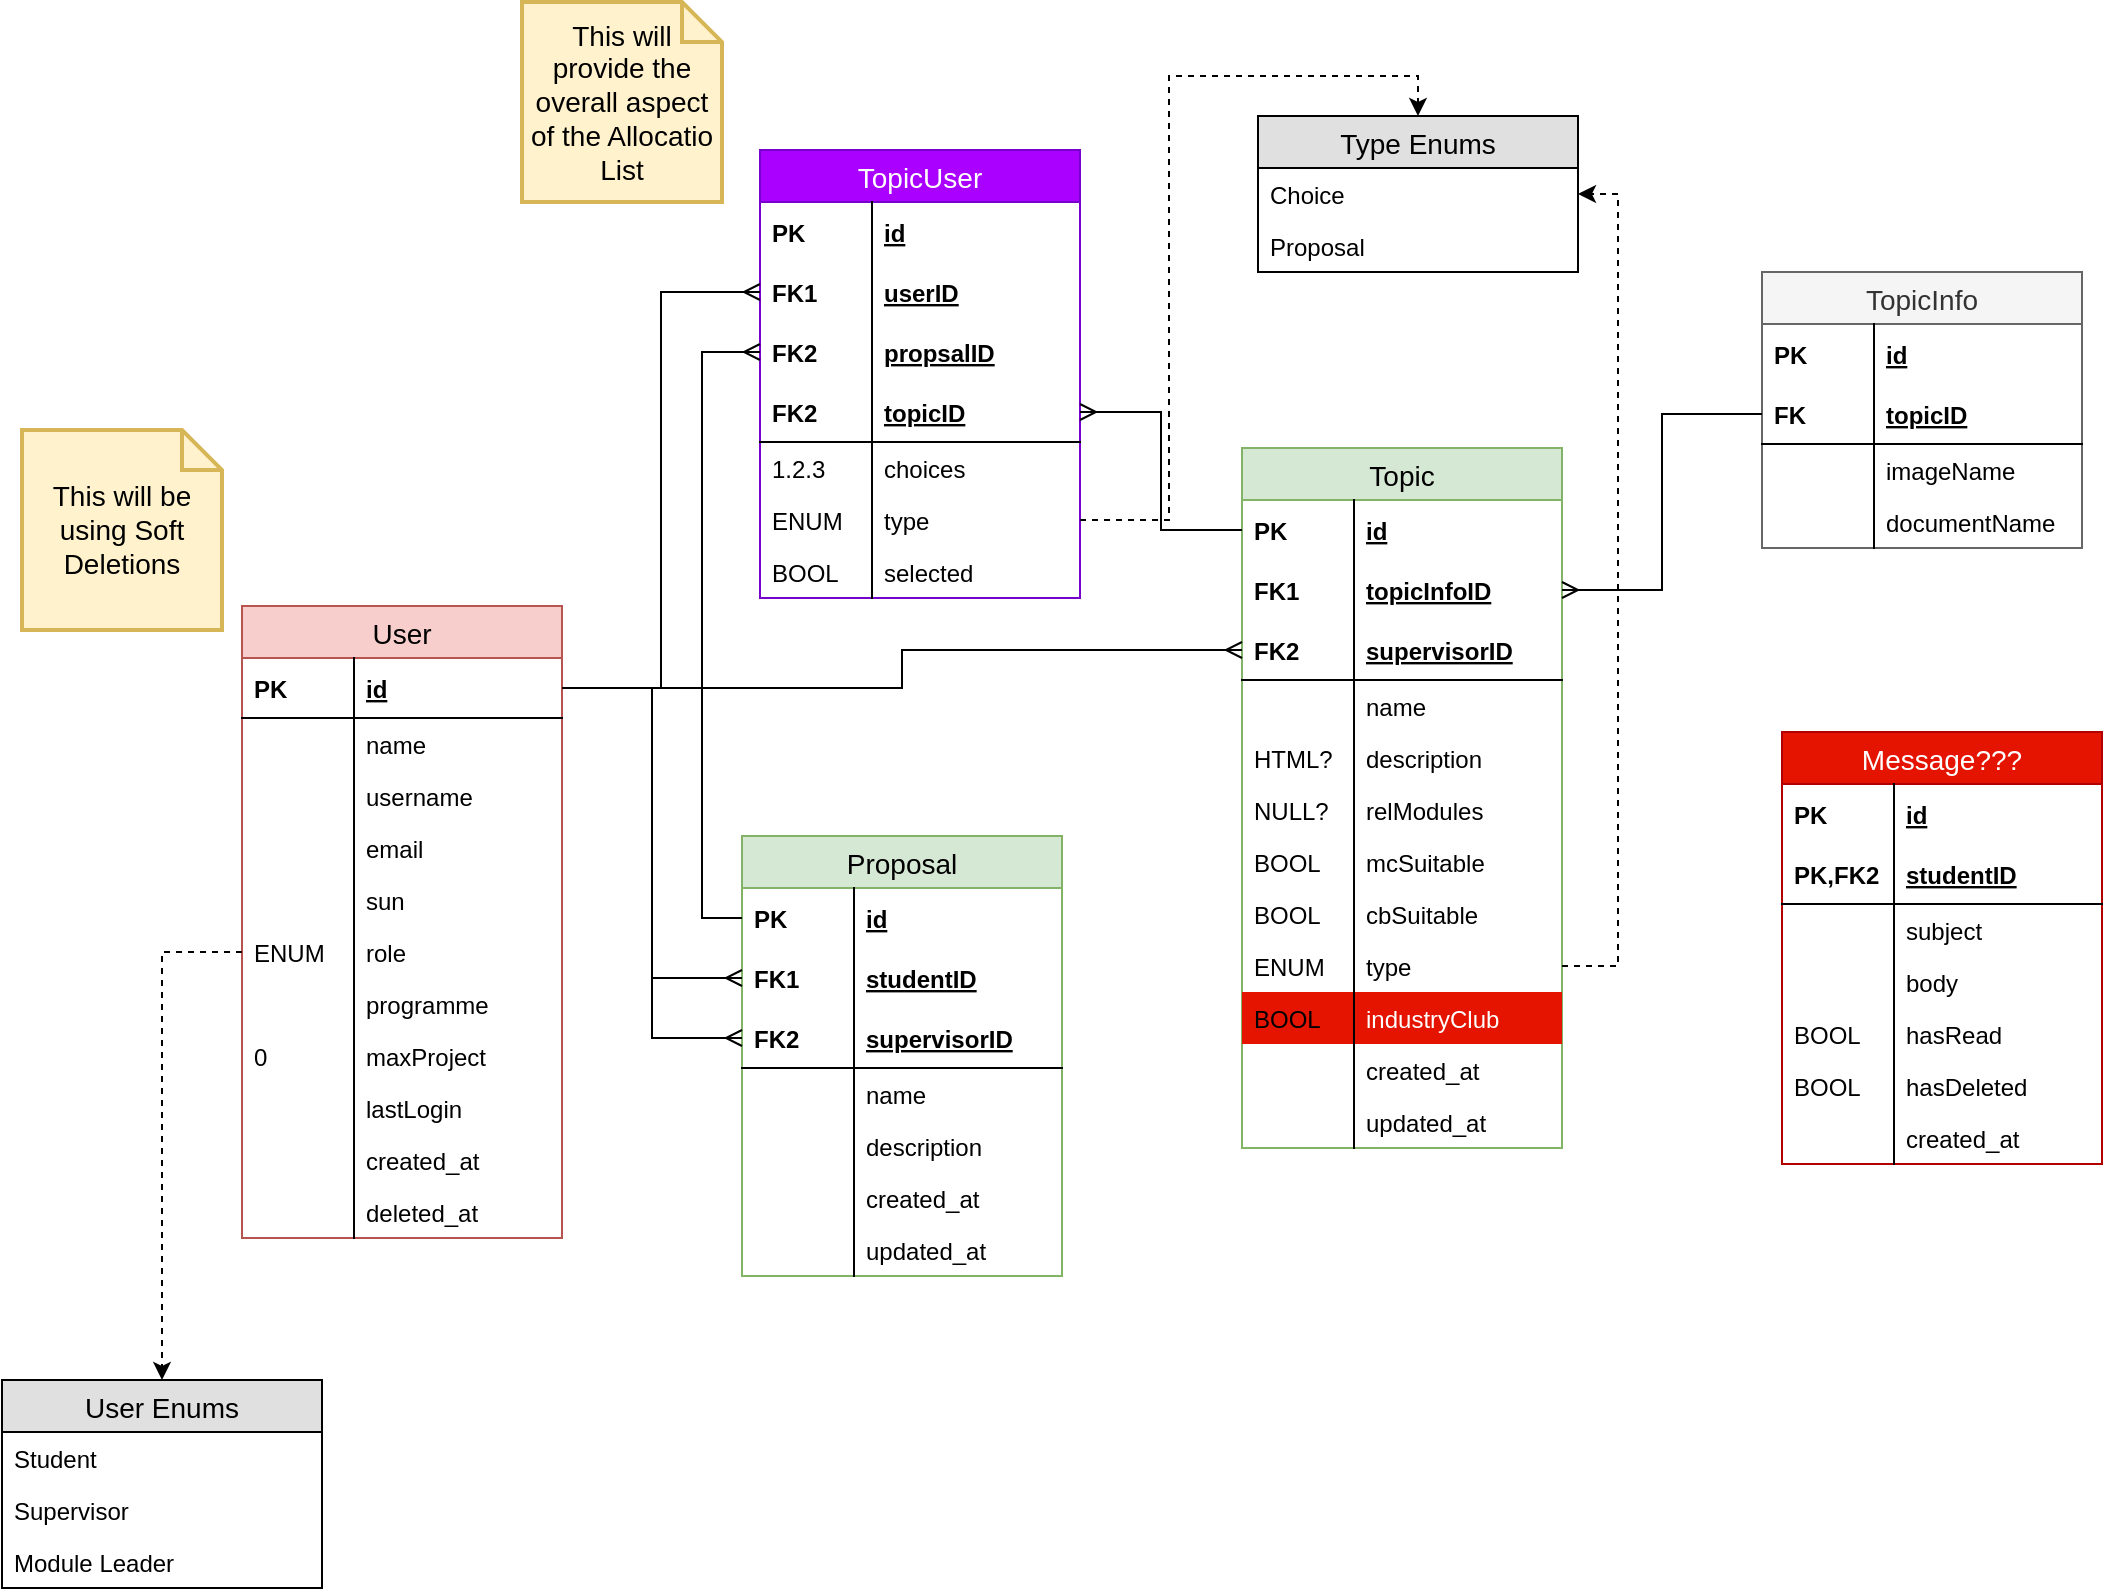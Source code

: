 <mxfile version="12.1.0" type="device" pages="1"><diagram id="pIJB-IJqML7CF4rNglM8" name="Page-1"><mxGraphModel dx="1172" dy="861" grid="1" gridSize="10" guides="1" tooltips="1" connect="1" arrows="1" fold="1" page="1" pageScale="1" pageWidth="1169" pageHeight="827" math="0" shadow="0"><root><mxCell id="0"/><mxCell id="1" parent="0"/><mxCell id="Wt9ArLa1HnGOjjx6jEQi-1" value="User" style="swimlane;fontStyle=0;childLayout=stackLayout;horizontal=1;startSize=26;fillColor=#f8cecc;horizontalStack=0;resizeParent=1;resizeParentMax=0;resizeLast=0;collapsible=1;marginBottom=0;swimlaneFillColor=#ffffff;align=center;fontSize=14;strokeColor=#b85450;" parent="1" vertex="1"><mxGeometry x="140" y="318" width="160" height="316" as="geometry"/></mxCell><mxCell id="Wt9ArLa1HnGOjjx6jEQi-4" value="id" style="shape=partialRectangle;top=0;left=0;right=0;bottom=1;align=left;verticalAlign=middle;fillColor=none;spacingLeft=60;spacingRight=4;overflow=hidden;rotatable=0;points=[[0,0.5],[1,0.5]];portConstraint=eastwest;dropTarget=0;fontStyle=5;fontSize=12;" parent="Wt9ArLa1HnGOjjx6jEQi-1" vertex="1"><mxGeometry y="26" width="160" height="30" as="geometry"/></mxCell><mxCell id="Wt9ArLa1HnGOjjx6jEQi-5" value="PK" style="shape=partialRectangle;fontStyle=1;top=0;left=0;bottom=0;fillColor=none;align=left;verticalAlign=middle;spacingLeft=4;spacingRight=4;overflow=hidden;rotatable=0;points=[];portConstraint=eastwest;part=1;fontSize=12;" parent="Wt9ArLa1HnGOjjx6jEQi-4" vertex="1" connectable="0"><mxGeometry width="56" height="30" as="geometry"/></mxCell><mxCell id="Wt9ArLa1HnGOjjx6jEQi-6" value="name" style="shape=partialRectangle;top=0;left=0;right=0;bottom=0;align=left;verticalAlign=top;fillColor=none;spacingLeft=60;spacingRight=4;overflow=hidden;rotatable=0;points=[[0,0.5],[1,0.5]];portConstraint=eastwest;dropTarget=0;fontSize=12;" parent="Wt9ArLa1HnGOjjx6jEQi-1" vertex="1"><mxGeometry y="56" width="160" height="26" as="geometry"/></mxCell><mxCell id="Wt9ArLa1HnGOjjx6jEQi-7" value="" style="shape=partialRectangle;top=0;left=0;bottom=0;fillColor=none;align=left;verticalAlign=top;spacingLeft=4;spacingRight=4;overflow=hidden;rotatable=0;points=[];portConstraint=eastwest;part=1;fontSize=12;" parent="Wt9ArLa1HnGOjjx6jEQi-6" vertex="1" connectable="0"><mxGeometry width="56" height="26" as="geometry"/></mxCell><mxCell id="Wt9ArLa1HnGOjjx6jEQi-8" value="username" style="shape=partialRectangle;top=0;left=0;right=0;bottom=0;align=left;verticalAlign=top;fillColor=none;spacingLeft=60;spacingRight=4;overflow=hidden;rotatable=0;points=[[0,0.5],[1,0.5]];portConstraint=eastwest;dropTarget=0;fontSize=12;" parent="Wt9ArLa1HnGOjjx6jEQi-1" vertex="1"><mxGeometry y="82" width="160" height="26" as="geometry"/></mxCell><mxCell id="Wt9ArLa1HnGOjjx6jEQi-9" value="" style="shape=partialRectangle;top=0;left=0;bottom=0;fillColor=none;align=left;verticalAlign=top;spacingLeft=4;spacingRight=4;overflow=hidden;rotatable=0;points=[];portConstraint=eastwest;part=1;fontSize=12;" parent="Wt9ArLa1HnGOjjx6jEQi-8" vertex="1" connectable="0"><mxGeometry width="56" height="26" as="geometry"/></mxCell><mxCell id="Wt9ArLa1HnGOjjx6jEQi-10" value="email" style="shape=partialRectangle;top=0;left=0;right=0;bottom=0;align=left;verticalAlign=top;fillColor=none;spacingLeft=60;spacingRight=4;overflow=hidden;rotatable=0;points=[[0,0.5],[1,0.5]];portConstraint=eastwest;dropTarget=0;fontSize=12;" parent="Wt9ArLa1HnGOjjx6jEQi-1" vertex="1"><mxGeometry y="108" width="160" height="26" as="geometry"/></mxCell><mxCell id="Wt9ArLa1HnGOjjx6jEQi-11" value="" style="shape=partialRectangle;top=0;left=0;bottom=0;fillColor=none;align=left;verticalAlign=top;spacingLeft=4;spacingRight=4;overflow=hidden;rotatable=0;points=[];portConstraint=eastwest;part=1;fontSize=12;" parent="Wt9ArLa1HnGOjjx6jEQi-10" vertex="1" connectable="0"><mxGeometry width="56" height="26" as="geometry"/></mxCell><mxCell id="Wt9ArLa1HnGOjjx6jEQi-12" value="sun" style="shape=partialRectangle;top=0;left=0;right=0;bottom=0;align=left;verticalAlign=top;fillColor=none;spacingLeft=60;spacingRight=4;overflow=hidden;rotatable=0;points=[[0,0.5],[1,0.5]];portConstraint=eastwest;dropTarget=0;fontSize=12;" parent="Wt9ArLa1HnGOjjx6jEQi-1" vertex="1"><mxGeometry y="134" width="160" height="26" as="geometry"/></mxCell><mxCell id="Wt9ArLa1HnGOjjx6jEQi-13" value="" style="shape=partialRectangle;top=0;left=0;bottom=0;fillColor=none;align=left;verticalAlign=top;spacingLeft=4;spacingRight=4;overflow=hidden;rotatable=0;points=[];portConstraint=eastwest;part=1;fontSize=12;" parent="Wt9ArLa1HnGOjjx6jEQi-12" vertex="1" connectable="0"><mxGeometry width="56" height="26" as="geometry"/></mxCell><mxCell id="Wt9ArLa1HnGOjjx6jEQi-14" value="role" style="shape=partialRectangle;top=0;left=0;right=0;bottom=0;align=left;verticalAlign=top;fillColor=none;spacingLeft=60;spacingRight=4;overflow=hidden;rotatable=0;points=[[0,0.5],[1,0.5]];portConstraint=eastwest;dropTarget=0;fontSize=12;" parent="Wt9ArLa1HnGOjjx6jEQi-1" vertex="1"><mxGeometry y="160" width="160" height="26" as="geometry"/></mxCell><mxCell id="Wt9ArLa1HnGOjjx6jEQi-15" value="ENUM" style="shape=partialRectangle;top=0;left=0;bottom=0;fillColor=none;align=left;verticalAlign=top;spacingLeft=4;spacingRight=4;overflow=hidden;rotatable=0;points=[];portConstraint=eastwest;part=1;fontSize=12;" parent="Wt9ArLa1HnGOjjx6jEQi-14" vertex="1" connectable="0"><mxGeometry width="56" height="26" as="geometry"/></mxCell><mxCell id="Wt9ArLa1HnGOjjx6jEQi-18" value="programme" style="shape=partialRectangle;top=0;left=0;right=0;bottom=0;align=left;verticalAlign=top;fillColor=none;spacingLeft=60;spacingRight=4;overflow=hidden;rotatable=0;points=[[0,0.5],[1,0.5]];portConstraint=eastwest;dropTarget=0;fontSize=12;" parent="Wt9ArLa1HnGOjjx6jEQi-1" vertex="1"><mxGeometry y="186" width="160" height="26" as="geometry"/></mxCell><mxCell id="Wt9ArLa1HnGOjjx6jEQi-19" value="" style="shape=partialRectangle;top=0;left=0;bottom=0;fillColor=none;align=left;verticalAlign=top;spacingLeft=4;spacingRight=4;overflow=hidden;rotatable=0;points=[];portConstraint=eastwest;part=1;fontSize=12;" parent="Wt9ArLa1HnGOjjx6jEQi-18" vertex="1" connectable="0"><mxGeometry width="56" height="26" as="geometry"/></mxCell><mxCell id="Wt9ArLa1HnGOjjx6jEQi-20" value="maxProject" style="shape=partialRectangle;top=0;left=0;right=0;bottom=0;align=left;verticalAlign=top;fillColor=none;spacingLeft=60;spacingRight=4;overflow=hidden;rotatable=0;points=[[0,0.5],[1,0.5]];portConstraint=eastwest;dropTarget=0;fontSize=12;" parent="Wt9ArLa1HnGOjjx6jEQi-1" vertex="1"><mxGeometry y="212" width="160" height="26" as="geometry"/></mxCell><mxCell id="Wt9ArLa1HnGOjjx6jEQi-21" value="0" style="shape=partialRectangle;top=0;left=0;bottom=0;fillColor=none;align=left;verticalAlign=top;spacingLeft=4;spacingRight=4;overflow=hidden;rotatable=0;points=[];portConstraint=eastwest;part=1;fontSize=12;" parent="Wt9ArLa1HnGOjjx6jEQi-20" vertex="1" connectable="0"><mxGeometry width="56" height="26" as="geometry"/></mxCell><mxCell id="hF4UYWs_kjQlju7EHwO2-54" value="lastLogin" style="shape=partialRectangle;top=0;left=0;right=0;bottom=0;align=left;verticalAlign=top;fillColor=none;spacingLeft=60;spacingRight=4;overflow=hidden;rotatable=0;points=[[0,0.5],[1,0.5]];portConstraint=eastwest;dropTarget=0;fontSize=12;" parent="Wt9ArLa1HnGOjjx6jEQi-1" vertex="1"><mxGeometry y="238" width="160" height="26" as="geometry"/></mxCell><mxCell id="hF4UYWs_kjQlju7EHwO2-55" value="" style="shape=partialRectangle;top=0;left=0;bottom=0;fillColor=none;align=left;verticalAlign=top;spacingLeft=4;spacingRight=4;overflow=hidden;rotatable=0;points=[];portConstraint=eastwest;part=1;fontSize=12;" parent="hF4UYWs_kjQlju7EHwO2-54" vertex="1" connectable="0"><mxGeometry width="56" height="26" as="geometry"/></mxCell><mxCell id="hF4UYWs_kjQlju7EHwO2-56" value="created_at" style="shape=partialRectangle;top=0;left=0;right=0;bottom=0;align=left;verticalAlign=top;fillColor=none;spacingLeft=60;spacingRight=4;overflow=hidden;rotatable=0;points=[[0,0.5],[1,0.5]];portConstraint=eastwest;dropTarget=0;fontSize=12;" parent="Wt9ArLa1HnGOjjx6jEQi-1" vertex="1"><mxGeometry y="264" width="160" height="26" as="geometry"/></mxCell><mxCell id="hF4UYWs_kjQlju7EHwO2-57" value="" style="shape=partialRectangle;top=0;left=0;bottom=0;fillColor=none;align=left;verticalAlign=top;spacingLeft=4;spacingRight=4;overflow=hidden;rotatable=0;points=[];portConstraint=eastwest;part=1;fontSize=12;" parent="hF4UYWs_kjQlju7EHwO2-56" vertex="1" connectable="0"><mxGeometry width="56" height="26" as="geometry"/></mxCell><mxCell id="hF4UYWs_kjQlju7EHwO2-52" value="deleted_at" style="shape=partialRectangle;top=0;left=0;right=0;bottom=0;align=left;verticalAlign=top;fillColor=none;spacingLeft=60;spacingRight=4;overflow=hidden;rotatable=0;points=[[0,0.5],[1,0.5]];portConstraint=eastwest;dropTarget=0;fontSize=12;" parent="Wt9ArLa1HnGOjjx6jEQi-1" vertex="1"><mxGeometry y="290" width="160" height="26" as="geometry"/></mxCell><mxCell id="hF4UYWs_kjQlju7EHwO2-53" value="" style="shape=partialRectangle;top=0;left=0;bottom=0;fillColor=none;align=left;verticalAlign=top;spacingLeft=4;spacingRight=4;overflow=hidden;rotatable=0;points=[];portConstraint=eastwest;part=1;fontSize=12;" parent="hF4UYWs_kjQlju7EHwO2-52" vertex="1" connectable="0"><mxGeometry width="56" height="26" as="geometry"/></mxCell><mxCell id="Wt9ArLa1HnGOjjx6jEQi-35" value="Topic" style="swimlane;fontStyle=0;childLayout=stackLayout;horizontal=1;startSize=26;fillColor=#d5e8d4;horizontalStack=0;resizeParent=1;resizeParentMax=0;resizeLast=0;collapsible=1;marginBottom=0;swimlaneFillColor=#ffffff;align=center;fontSize=14;strokeColor=#82b366;" parent="1" vertex="1"><mxGeometry x="640" y="239" width="160" height="350" as="geometry"/></mxCell><mxCell id="Wt9ArLa1HnGOjjx6jEQi-36" value="id" style="shape=partialRectangle;top=0;left=0;right=0;bottom=0;align=left;verticalAlign=middle;fillColor=none;spacingLeft=60;spacingRight=4;overflow=hidden;rotatable=0;points=[[0,0.5],[1,0.5]];portConstraint=eastwest;dropTarget=0;fontStyle=5;fontSize=12;" parent="Wt9ArLa1HnGOjjx6jEQi-35" vertex="1"><mxGeometry y="26" width="160" height="30" as="geometry"/></mxCell><mxCell id="Wt9ArLa1HnGOjjx6jEQi-37" value="PK" style="shape=partialRectangle;fontStyle=1;top=0;left=0;bottom=0;fillColor=none;align=left;verticalAlign=middle;spacingLeft=4;spacingRight=4;overflow=hidden;rotatable=0;points=[];portConstraint=eastwest;part=1;fontSize=12;" parent="Wt9ArLa1HnGOjjx6jEQi-36" vertex="1" connectable="0"><mxGeometry width="56" height="30" as="geometry"/></mxCell><mxCell id="hF4UYWs_kjQlju7EHwO2-66" value="topicInfoID" style="shape=partialRectangle;top=0;left=0;right=0;bottom=0;align=left;verticalAlign=middle;fillColor=none;spacingLeft=60;spacingRight=4;overflow=hidden;rotatable=0;points=[[0,0.5],[1,0.5]];portConstraint=eastwest;dropTarget=0;fontStyle=5;fontSize=12;" parent="Wt9ArLa1HnGOjjx6jEQi-35" vertex="1"><mxGeometry y="56" width="160" height="30" as="geometry"/></mxCell><mxCell id="hF4UYWs_kjQlju7EHwO2-67" value="FK1" style="shape=partialRectangle;fontStyle=1;top=0;left=0;bottom=0;fillColor=none;align=left;verticalAlign=middle;spacingLeft=4;spacingRight=4;overflow=hidden;rotatable=0;points=[];portConstraint=eastwest;part=1;fontSize=12;" parent="hF4UYWs_kjQlju7EHwO2-66" vertex="1" connectable="0"><mxGeometry width="56" height="30" as="geometry"/></mxCell><mxCell id="Wt9ArLa1HnGOjjx6jEQi-38" value="supervisorID" style="shape=partialRectangle;top=0;left=0;right=0;bottom=1;align=left;verticalAlign=middle;fillColor=none;spacingLeft=60;spacingRight=4;overflow=hidden;rotatable=0;points=[[0,0.5],[1,0.5]];portConstraint=eastwest;dropTarget=0;fontStyle=5;fontSize=12;" parent="Wt9ArLa1HnGOjjx6jEQi-35" vertex="1"><mxGeometry y="86" width="160" height="30" as="geometry"/></mxCell><mxCell id="Wt9ArLa1HnGOjjx6jEQi-39" value="FK2" style="shape=partialRectangle;fontStyle=1;top=0;left=0;bottom=0;fillColor=none;align=left;verticalAlign=middle;spacingLeft=4;spacingRight=4;overflow=hidden;rotatable=0;points=[];portConstraint=eastwest;part=1;fontSize=12;" parent="Wt9ArLa1HnGOjjx6jEQi-38" vertex="1" connectable="0"><mxGeometry width="56" height="30" as="geometry"/></mxCell><mxCell id="Wt9ArLa1HnGOjjx6jEQi-40" value="name" style="shape=partialRectangle;top=0;left=0;right=0;bottom=0;align=left;verticalAlign=top;fillColor=none;spacingLeft=60;spacingRight=4;overflow=hidden;rotatable=0;points=[[0,0.5],[1,0.5]];portConstraint=eastwest;dropTarget=0;fontSize=12;" parent="Wt9ArLa1HnGOjjx6jEQi-35" vertex="1"><mxGeometry y="116" width="160" height="26" as="geometry"/></mxCell><mxCell id="Wt9ArLa1HnGOjjx6jEQi-41" value="" style="shape=partialRectangle;top=0;left=0;bottom=0;fillColor=none;align=left;verticalAlign=top;spacingLeft=4;spacingRight=4;overflow=hidden;rotatable=0;points=[];portConstraint=eastwest;part=1;fontSize=12;" parent="Wt9ArLa1HnGOjjx6jEQi-40" vertex="1" connectable="0"><mxGeometry width="56" height="26" as="geometry"/></mxCell><mxCell id="Wt9ArLa1HnGOjjx6jEQi-44" value="description" style="shape=partialRectangle;top=0;left=0;right=0;bottom=0;align=left;verticalAlign=top;fillColor=none;spacingLeft=60;spacingRight=4;overflow=hidden;rotatable=0;points=[[0,0.5],[1,0.5]];portConstraint=eastwest;dropTarget=0;fontSize=12;" parent="Wt9ArLa1HnGOjjx6jEQi-35" vertex="1"><mxGeometry y="142" width="160" height="26" as="geometry"/></mxCell><mxCell id="Wt9ArLa1HnGOjjx6jEQi-45" value="HTML?" style="shape=partialRectangle;top=0;left=0;bottom=0;fillColor=none;align=left;verticalAlign=top;spacingLeft=4;spacingRight=4;overflow=hidden;rotatable=0;points=[];portConstraint=eastwest;part=1;fontSize=12;" parent="Wt9ArLa1HnGOjjx6jEQi-44" vertex="1" connectable="0"><mxGeometry width="56" height="26" as="geometry"/></mxCell><mxCell id="Wt9ArLa1HnGOjjx6jEQi-46" value="relModules" style="shape=partialRectangle;top=0;left=0;right=0;bottom=0;align=left;verticalAlign=top;fillColor=none;spacingLeft=60;spacingRight=4;overflow=hidden;rotatable=0;points=[[0,0.5],[1,0.5]];portConstraint=eastwest;dropTarget=0;fontSize=12;" parent="Wt9ArLa1HnGOjjx6jEQi-35" vertex="1"><mxGeometry y="168" width="160" height="26" as="geometry"/></mxCell><mxCell id="Wt9ArLa1HnGOjjx6jEQi-47" value="NULL?" style="shape=partialRectangle;top=0;left=0;bottom=0;fillColor=none;align=left;verticalAlign=top;spacingLeft=4;spacingRight=4;overflow=hidden;rotatable=0;points=[];portConstraint=eastwest;part=1;fontSize=12;" parent="Wt9ArLa1HnGOjjx6jEQi-46" vertex="1" connectable="0"><mxGeometry width="56" height="26" as="geometry"/></mxCell><mxCell id="Wt9ArLa1HnGOjjx6jEQi-48" value="mcSuitable" style="shape=partialRectangle;top=0;left=0;right=0;bottom=0;align=left;verticalAlign=top;fillColor=none;spacingLeft=60;spacingRight=4;overflow=hidden;rotatable=0;points=[[0,0.5],[1,0.5]];portConstraint=eastwest;dropTarget=0;fontSize=12;" parent="Wt9ArLa1HnGOjjx6jEQi-35" vertex="1"><mxGeometry y="194" width="160" height="26" as="geometry"/></mxCell><mxCell id="Wt9ArLa1HnGOjjx6jEQi-49" value="BOOL" style="shape=partialRectangle;top=0;left=0;bottom=0;fillColor=none;align=left;verticalAlign=top;spacingLeft=4;spacingRight=4;overflow=hidden;rotatable=0;points=[];portConstraint=eastwest;part=1;fontSize=12;" parent="Wt9ArLa1HnGOjjx6jEQi-48" vertex="1" connectable="0"><mxGeometry width="56" height="26" as="geometry"/></mxCell><mxCell id="Wt9ArLa1HnGOjjx6jEQi-50" value="cbSuitable" style="shape=partialRectangle;top=0;left=0;right=0;bottom=0;align=left;verticalAlign=top;fillColor=none;spacingLeft=60;spacingRight=4;overflow=hidden;rotatable=0;points=[[0,0.5],[1,0.5]];portConstraint=eastwest;dropTarget=0;fontSize=12;" parent="Wt9ArLa1HnGOjjx6jEQi-35" vertex="1"><mxGeometry y="220" width="160" height="26" as="geometry"/></mxCell><mxCell id="Wt9ArLa1HnGOjjx6jEQi-51" value="BOOL" style="shape=partialRectangle;top=0;left=0;bottom=0;fillColor=none;align=left;verticalAlign=top;spacingLeft=4;spacingRight=4;overflow=hidden;rotatable=0;points=[];portConstraint=eastwest;part=1;fontSize=12;" parent="Wt9ArLa1HnGOjjx6jEQi-50" vertex="1" connectable="0"><mxGeometry width="56" height="26" as="geometry"/></mxCell><mxCell id="Wt9ArLa1HnGOjjx6jEQi-52" value="type" style="shape=partialRectangle;top=0;left=0;right=0;bottom=0;align=left;verticalAlign=top;fillColor=none;spacingLeft=60;spacingRight=4;overflow=hidden;rotatable=0;points=[[0,0.5],[1,0.5]];portConstraint=eastwest;dropTarget=0;fontSize=12;" parent="Wt9ArLa1HnGOjjx6jEQi-35" vertex="1"><mxGeometry y="246" width="160" height="26" as="geometry"/></mxCell><mxCell id="Wt9ArLa1HnGOjjx6jEQi-53" value="ENUM" style="shape=partialRectangle;top=0;left=0;bottom=0;fillColor=none;align=left;verticalAlign=top;spacingLeft=4;spacingRight=4;overflow=hidden;rotatable=0;points=[];portConstraint=eastwest;part=1;fontSize=12;" parent="Wt9ArLa1HnGOjjx6jEQi-52" vertex="1" connectable="0"><mxGeometry width="56" height="26" as="geometry"/></mxCell><mxCell id="Wt9ArLa1HnGOjjx6jEQi-54" value="industryClub" style="shape=partialRectangle;top=0;left=0;right=0;bottom=0;align=left;verticalAlign=top;fillColor=#e51400;spacingLeft=60;spacingRight=4;overflow=hidden;rotatable=0;points=[[0,0.5],[1,0.5]];portConstraint=eastwest;dropTarget=0;fontSize=12;strokeColor=#B20000;fontColor=#ffffff;" parent="Wt9ArLa1HnGOjjx6jEQi-35" vertex="1"><mxGeometry y="272" width="160" height="26" as="geometry"/></mxCell><mxCell id="Wt9ArLa1HnGOjjx6jEQi-55" value="BOOL" style="shape=partialRectangle;top=0;left=0;bottom=0;fillColor=none;align=left;verticalAlign=top;spacingLeft=4;spacingRight=4;overflow=hidden;rotatable=0;points=[];portConstraint=eastwest;part=1;fontSize=12;" parent="Wt9ArLa1HnGOjjx6jEQi-54" vertex="1" connectable="0"><mxGeometry width="56" height="26" as="geometry"/></mxCell><mxCell id="Wt9ArLa1HnGOjjx6jEQi-56" value="created_at" style="shape=partialRectangle;top=0;left=0;right=0;bottom=0;align=left;verticalAlign=top;fillColor=none;spacingLeft=60;spacingRight=4;overflow=hidden;rotatable=0;points=[[0,0.5],[1,0.5]];portConstraint=eastwest;dropTarget=0;fontSize=12;" parent="Wt9ArLa1HnGOjjx6jEQi-35" vertex="1"><mxGeometry y="298" width="160" height="26" as="geometry"/></mxCell><mxCell id="Wt9ArLa1HnGOjjx6jEQi-57" value="" style="shape=partialRectangle;top=0;left=0;bottom=0;fillColor=none;align=left;verticalAlign=top;spacingLeft=4;spacingRight=4;overflow=hidden;rotatable=0;points=[];portConstraint=eastwest;part=1;fontSize=12;" parent="Wt9ArLa1HnGOjjx6jEQi-56" vertex="1" connectable="0"><mxGeometry width="56" height="26" as="geometry"/></mxCell><mxCell id="Wt9ArLa1HnGOjjx6jEQi-58" value="updated_at" style="shape=partialRectangle;top=0;left=0;right=0;bottom=0;align=left;verticalAlign=top;fillColor=none;spacingLeft=60;spacingRight=4;overflow=hidden;rotatable=0;points=[[0,0.5],[1,0.5]];portConstraint=eastwest;dropTarget=0;fontSize=12;" parent="Wt9ArLa1HnGOjjx6jEQi-35" vertex="1"><mxGeometry y="324" width="160" height="26" as="geometry"/></mxCell><mxCell id="Wt9ArLa1HnGOjjx6jEQi-59" value="" style="shape=partialRectangle;top=0;left=0;bottom=0;fillColor=none;align=left;verticalAlign=top;spacingLeft=4;spacingRight=4;overflow=hidden;rotatable=0;points=[];portConstraint=eastwest;part=1;fontSize=12;" parent="Wt9ArLa1HnGOjjx6jEQi-58" vertex="1" connectable="0"><mxGeometry width="56" height="26" as="geometry"/></mxCell><mxCell id="Wt9ArLa1HnGOjjx6jEQi-61" style="edgeStyle=orthogonalEdgeStyle;rounded=0;orthogonalLoop=1;jettySize=auto;html=1;exitX=1;exitY=0.5;exitDx=0;exitDy=0;entryX=0;entryY=0.5;entryDx=0;entryDy=0;endArrow=ERmany;endFill=0;" parent="1" source="Wt9ArLa1HnGOjjx6jEQi-4" target="Wt9ArLa1HnGOjjx6jEQi-38" edge="1"><mxGeometry relative="1" as="geometry"/></mxCell><mxCell id="Wt9ArLa1HnGOjjx6jEQi-63" value="TopicUser" style="swimlane;fontStyle=0;childLayout=stackLayout;horizontal=1;startSize=26;fillColor=#aa00ff;horizontalStack=0;resizeParent=1;resizeParentMax=0;resizeLast=0;collapsible=1;marginBottom=0;swimlaneFillColor=#ffffff;align=center;fontSize=14;strokeColor=#7700CC;fontColor=#ffffff;" parent="1" vertex="1"><mxGeometry x="399" y="90" width="160" height="224" as="geometry"/></mxCell><mxCell id="bOHdCG73eSv5scTNMk47-2" value="id" style="shape=partialRectangle;top=0;left=0;right=0;bottom=0;align=left;verticalAlign=middle;fillColor=none;spacingLeft=60;spacingRight=4;overflow=hidden;rotatable=0;points=[[0,0.5],[1,0.5]];portConstraint=eastwest;dropTarget=0;fontStyle=5;fontSize=12;" parent="Wt9ArLa1HnGOjjx6jEQi-63" vertex="1"><mxGeometry y="26" width="160" height="30" as="geometry"/></mxCell><mxCell id="bOHdCG73eSv5scTNMk47-3" value="PK" style="shape=partialRectangle;fontStyle=1;top=0;left=0;bottom=0;fillColor=none;align=left;verticalAlign=middle;spacingLeft=4;spacingRight=4;overflow=hidden;rotatable=0;points=[];portConstraint=eastwest;part=1;fontSize=12;" parent="bOHdCG73eSv5scTNMk47-2" vertex="1" connectable="0"><mxGeometry width="56" height="30" as="geometry"/></mxCell><mxCell id="Wt9ArLa1HnGOjjx6jEQi-64" value="userID" style="shape=partialRectangle;top=0;left=0;right=0;bottom=0;align=left;verticalAlign=middle;fillColor=none;spacingLeft=60;spacingRight=4;overflow=hidden;rotatable=0;points=[[0,0.5],[1,0.5]];portConstraint=eastwest;dropTarget=0;fontStyle=5;fontSize=12;" parent="Wt9ArLa1HnGOjjx6jEQi-63" vertex="1"><mxGeometry y="56" width="160" height="30" as="geometry"/></mxCell><mxCell id="Wt9ArLa1HnGOjjx6jEQi-65" value="FK1" style="shape=partialRectangle;fontStyle=1;top=0;left=0;bottom=0;fillColor=none;align=left;verticalAlign=middle;spacingLeft=4;spacingRight=4;overflow=hidden;rotatable=0;points=[];portConstraint=eastwest;part=1;fontSize=12;" parent="Wt9ArLa1HnGOjjx6jEQi-64" vertex="1" connectable="0"><mxGeometry width="56" height="30" as="geometry"/></mxCell><mxCell id="n1r7mrbsihjbYxP3M2_--1" value="propsalID" style="shape=partialRectangle;top=0;left=0;right=0;bottom=0;align=left;verticalAlign=middle;fillColor=none;spacingLeft=60;spacingRight=4;overflow=hidden;rotatable=0;points=[[0,0.5],[1,0.5]];portConstraint=eastwest;dropTarget=0;fontStyle=5;fontSize=12;" vertex="1" parent="Wt9ArLa1HnGOjjx6jEQi-63"><mxGeometry y="86" width="160" height="30" as="geometry"/></mxCell><mxCell id="n1r7mrbsihjbYxP3M2_--2" value="FK2" style="shape=partialRectangle;fontStyle=1;top=0;left=0;bottom=0;fillColor=none;align=left;verticalAlign=middle;spacingLeft=4;spacingRight=4;overflow=hidden;rotatable=0;points=[];portConstraint=eastwest;part=1;fontSize=12;" vertex="1" connectable="0" parent="n1r7mrbsihjbYxP3M2_--1"><mxGeometry width="56" height="30" as="geometry"/></mxCell><mxCell id="Wt9ArLa1HnGOjjx6jEQi-66" value="topicID" style="shape=partialRectangle;top=0;left=0;right=0;bottom=1;align=left;verticalAlign=middle;fillColor=none;spacingLeft=60;spacingRight=4;overflow=hidden;rotatable=0;points=[[0,0.5],[1,0.5]];portConstraint=eastwest;dropTarget=0;fontStyle=5;fontSize=12;" parent="Wt9ArLa1HnGOjjx6jEQi-63" vertex="1"><mxGeometry y="116" width="160" height="30" as="geometry"/></mxCell><mxCell id="Wt9ArLa1HnGOjjx6jEQi-67" value="FK2" style="shape=partialRectangle;fontStyle=1;top=0;left=0;bottom=0;fillColor=none;align=left;verticalAlign=middle;spacingLeft=4;spacingRight=4;overflow=hidden;rotatable=0;points=[];portConstraint=eastwest;part=1;fontSize=12;" parent="Wt9ArLa1HnGOjjx6jEQi-66" vertex="1" connectable="0"><mxGeometry width="56" height="30" as="geometry"/></mxCell><mxCell id="Wt9ArLa1HnGOjjx6jEQi-92" value="choices" style="shape=partialRectangle;top=0;left=0;right=0;bottom=0;align=left;verticalAlign=top;fillColor=none;spacingLeft=60;spacingRight=4;overflow=hidden;rotatable=0;points=[[0,0.5],[1,0.5]];portConstraint=eastwest;dropTarget=0;fontSize=12;" parent="Wt9ArLa1HnGOjjx6jEQi-63" vertex="1"><mxGeometry y="146" width="160" height="26" as="geometry"/></mxCell><mxCell id="Wt9ArLa1HnGOjjx6jEQi-93" value="1.2.3" style="shape=partialRectangle;top=0;left=0;bottom=0;fillColor=none;align=left;verticalAlign=top;spacingLeft=4;spacingRight=4;overflow=hidden;rotatable=0;points=[];portConstraint=eastwest;part=1;fontSize=12;" parent="Wt9ArLa1HnGOjjx6jEQi-92" vertex="1" connectable="0"><mxGeometry width="56" height="26" as="geometry"/></mxCell><mxCell id="hF4UYWs_kjQlju7EHwO2-34" value="type" style="shape=partialRectangle;top=0;left=0;right=0;bottom=0;align=left;verticalAlign=top;fillColor=none;spacingLeft=60;spacingRight=4;overflow=hidden;rotatable=0;points=[[0,0.5],[1,0.5]];portConstraint=eastwest;dropTarget=0;fontSize=12;" parent="Wt9ArLa1HnGOjjx6jEQi-63" vertex="1"><mxGeometry y="172" width="160" height="26" as="geometry"/></mxCell><mxCell id="hF4UYWs_kjQlju7EHwO2-35" value="ENUM" style="shape=partialRectangle;top=0;left=0;bottom=0;fillColor=none;align=left;verticalAlign=top;spacingLeft=4;spacingRight=4;overflow=hidden;rotatable=0;points=[];portConstraint=eastwest;part=1;fontSize=12;" parent="hF4UYWs_kjQlju7EHwO2-34" vertex="1" connectable="0"><mxGeometry width="56" height="26" as="geometry"/></mxCell><mxCell id="Wt9ArLa1HnGOjjx6jEQi-94" value="selected" style="shape=partialRectangle;top=0;left=0;right=0;bottom=0;align=left;verticalAlign=top;fillColor=none;spacingLeft=60;spacingRight=4;overflow=hidden;rotatable=0;points=[[0,0.5],[1,0.5]];portConstraint=eastwest;dropTarget=0;fontSize=12;" parent="Wt9ArLa1HnGOjjx6jEQi-63" vertex="1"><mxGeometry y="198" width="160" height="26" as="geometry"/></mxCell><mxCell id="Wt9ArLa1HnGOjjx6jEQi-95" value="BOOL" style="shape=partialRectangle;top=0;left=0;bottom=0;fillColor=none;align=left;verticalAlign=top;spacingLeft=4;spacingRight=4;overflow=hidden;rotatable=0;points=[];portConstraint=eastwest;part=1;fontSize=12;" parent="Wt9ArLa1HnGOjjx6jEQi-94" vertex="1" connectable="0"><mxGeometry width="56" height="26" as="geometry"/></mxCell><mxCell id="Wt9ArLa1HnGOjjx6jEQi-72" style="edgeStyle=orthogonalEdgeStyle;rounded=0;orthogonalLoop=1;jettySize=auto;html=1;exitX=1;exitY=0.5;exitDx=0;exitDy=0;entryX=0;entryY=0.5;entryDx=0;entryDy=0;endArrow=ERmany;endFill=0;" parent="1" source="Wt9ArLa1HnGOjjx6jEQi-4" target="Wt9ArLa1HnGOjjx6jEQi-64" edge="1"><mxGeometry relative="1" as="geometry"/></mxCell><mxCell id="Wt9ArLa1HnGOjjx6jEQi-73" style="edgeStyle=orthogonalEdgeStyle;rounded=0;orthogonalLoop=1;jettySize=auto;html=1;exitX=0;exitY=0.5;exitDx=0;exitDy=0;endArrow=ERmany;endFill=0;" parent="1" source="Wt9ArLa1HnGOjjx6jEQi-36" target="Wt9ArLa1HnGOjjx6jEQi-66" edge="1"><mxGeometry relative="1" as="geometry"/></mxCell><mxCell id="Wt9ArLa1HnGOjjx6jEQi-74" value="Proposal" style="swimlane;fontStyle=0;childLayout=stackLayout;horizontal=1;startSize=26;fillColor=#d5e8d4;horizontalStack=0;resizeParent=1;resizeParentMax=0;resizeLast=0;collapsible=1;marginBottom=0;swimlaneFillColor=#ffffff;align=center;fontSize=14;strokeColor=#82b366;" parent="1" vertex="1"><mxGeometry x="390" y="433" width="160" height="220" as="geometry"/></mxCell><mxCell id="Wt9ArLa1HnGOjjx6jEQi-75" value="id" style="shape=partialRectangle;top=0;left=0;right=0;bottom=0;align=left;verticalAlign=middle;fillColor=none;spacingLeft=60;spacingRight=4;overflow=hidden;rotatable=0;points=[[0,0.5],[1,0.5]];portConstraint=eastwest;dropTarget=0;fontStyle=5;fontSize=12;" parent="Wt9ArLa1HnGOjjx6jEQi-74" vertex="1"><mxGeometry y="26" width="160" height="30" as="geometry"/></mxCell><mxCell id="Wt9ArLa1HnGOjjx6jEQi-76" value="PK" style="shape=partialRectangle;fontStyle=1;top=0;left=0;bottom=0;fillColor=none;align=left;verticalAlign=middle;spacingLeft=4;spacingRight=4;overflow=hidden;rotatable=0;points=[];portConstraint=eastwest;part=1;fontSize=12;" parent="Wt9ArLa1HnGOjjx6jEQi-75" vertex="1" connectable="0"><mxGeometry width="56" height="30" as="geometry"/></mxCell><mxCell id="Wt9ArLa1HnGOjjx6jEQi-81" value="studentID" style="shape=partialRectangle;top=0;left=0;right=0;bottom=0;align=left;verticalAlign=middle;fillColor=none;spacingLeft=60;spacingRight=4;overflow=hidden;rotatable=0;points=[[0,0.5],[1,0.5]];portConstraint=eastwest;dropTarget=0;fontStyle=5;fontSize=12;" parent="Wt9ArLa1HnGOjjx6jEQi-74" vertex="1"><mxGeometry y="56" width="160" height="30" as="geometry"/></mxCell><mxCell id="Wt9ArLa1HnGOjjx6jEQi-82" value="FK1" style="shape=partialRectangle;fontStyle=1;top=0;left=0;bottom=0;fillColor=none;align=left;verticalAlign=middle;spacingLeft=4;spacingRight=4;overflow=hidden;rotatable=0;points=[];portConstraint=eastwest;part=1;fontSize=12;" parent="Wt9ArLa1HnGOjjx6jEQi-81" vertex="1" connectable="0"><mxGeometry width="56" height="30" as="geometry"/></mxCell><mxCell id="Wt9ArLa1HnGOjjx6jEQi-77" value="supervisorID" style="shape=partialRectangle;top=0;left=0;right=0;bottom=1;align=left;verticalAlign=middle;fillColor=none;spacingLeft=60;spacingRight=4;overflow=hidden;rotatable=0;points=[[0,0.5],[1,0.5]];portConstraint=eastwest;dropTarget=0;fontStyle=5;fontSize=12;" parent="Wt9ArLa1HnGOjjx6jEQi-74" vertex="1"><mxGeometry y="86" width="160" height="30" as="geometry"/></mxCell><mxCell id="Wt9ArLa1HnGOjjx6jEQi-78" value="FK2" style="shape=partialRectangle;fontStyle=1;top=0;left=0;bottom=0;fillColor=none;align=left;verticalAlign=middle;spacingLeft=4;spacingRight=4;overflow=hidden;rotatable=0;points=[];portConstraint=eastwest;part=1;fontSize=12;" parent="Wt9ArLa1HnGOjjx6jEQi-77" vertex="1" connectable="0"><mxGeometry width="56" height="30" as="geometry"/></mxCell><mxCell id="Wt9ArLa1HnGOjjx6jEQi-79" value="name" style="shape=partialRectangle;top=0;left=0;right=0;bottom=0;align=left;verticalAlign=top;fillColor=none;spacingLeft=60;spacingRight=4;overflow=hidden;rotatable=0;points=[[0,0.5],[1,0.5]];portConstraint=eastwest;dropTarget=0;fontSize=12;" parent="Wt9ArLa1HnGOjjx6jEQi-74" vertex="1"><mxGeometry y="116" width="160" height="26" as="geometry"/></mxCell><mxCell id="Wt9ArLa1HnGOjjx6jEQi-80" value="" style="shape=partialRectangle;top=0;left=0;bottom=0;fillColor=none;align=left;verticalAlign=top;spacingLeft=4;spacingRight=4;overflow=hidden;rotatable=0;points=[];portConstraint=eastwest;part=1;fontSize=12;" parent="Wt9ArLa1HnGOjjx6jEQi-79" vertex="1" connectable="0"><mxGeometry width="56" height="26" as="geometry"/></mxCell><mxCell id="Wt9ArLa1HnGOjjx6jEQi-85" value="description" style="shape=partialRectangle;top=0;left=0;right=0;bottom=0;align=left;verticalAlign=top;fillColor=none;spacingLeft=60;spacingRight=4;overflow=hidden;rotatable=0;points=[[0,0.5],[1,0.5]];portConstraint=eastwest;dropTarget=0;fontSize=12;" parent="Wt9ArLa1HnGOjjx6jEQi-74" vertex="1"><mxGeometry y="142" width="160" height="26" as="geometry"/></mxCell><mxCell id="Wt9ArLa1HnGOjjx6jEQi-86" value="" style="shape=partialRectangle;top=0;left=0;bottom=0;fillColor=none;align=left;verticalAlign=top;spacingLeft=4;spacingRight=4;overflow=hidden;rotatable=0;points=[];portConstraint=eastwest;part=1;fontSize=12;" parent="Wt9ArLa1HnGOjjx6jEQi-85" vertex="1" connectable="0"><mxGeometry width="56" height="26" as="geometry"/></mxCell><mxCell id="hF4UYWs_kjQlju7EHwO2-30" value="created_at" style="shape=partialRectangle;top=0;left=0;right=0;bottom=0;align=left;verticalAlign=top;fillColor=none;spacingLeft=60;spacingRight=4;overflow=hidden;rotatable=0;points=[[0,0.5],[1,0.5]];portConstraint=eastwest;dropTarget=0;fontSize=12;" parent="Wt9ArLa1HnGOjjx6jEQi-74" vertex="1"><mxGeometry y="168" width="160" height="26" as="geometry"/></mxCell><mxCell id="hF4UYWs_kjQlju7EHwO2-31" value="" style="shape=partialRectangle;top=0;left=0;bottom=0;fillColor=none;align=left;verticalAlign=top;spacingLeft=4;spacingRight=4;overflow=hidden;rotatable=0;points=[];portConstraint=eastwest;part=1;fontSize=12;" parent="hF4UYWs_kjQlju7EHwO2-30" vertex="1" connectable="0"><mxGeometry width="56" height="26" as="geometry"/></mxCell><mxCell id="hF4UYWs_kjQlju7EHwO2-28" value="updated_at" style="shape=partialRectangle;top=0;left=0;right=0;bottom=0;align=left;verticalAlign=top;fillColor=none;spacingLeft=60;spacingRight=4;overflow=hidden;rotatable=0;points=[[0,0.5],[1,0.5]];portConstraint=eastwest;dropTarget=0;fontSize=12;" parent="Wt9ArLa1HnGOjjx6jEQi-74" vertex="1"><mxGeometry y="194" width="160" height="26" as="geometry"/></mxCell><mxCell id="hF4UYWs_kjQlju7EHwO2-29" value="" style="shape=partialRectangle;top=0;left=0;bottom=0;fillColor=none;align=left;verticalAlign=top;spacingLeft=4;spacingRight=4;overflow=hidden;rotatable=0;points=[];portConstraint=eastwest;part=1;fontSize=12;" parent="hF4UYWs_kjQlju7EHwO2-28" vertex="1" connectable="0"><mxGeometry width="56" height="26" as="geometry"/></mxCell><mxCell id="Wt9ArLa1HnGOjjx6jEQi-83" style="edgeStyle=orthogonalEdgeStyle;rounded=0;orthogonalLoop=1;jettySize=auto;html=1;exitX=1;exitY=0.5;exitDx=0;exitDy=0;entryX=0;entryY=0.5;entryDx=0;entryDy=0;endArrow=ERmany;endFill=0;" parent="1" source="Wt9ArLa1HnGOjjx6jEQi-4" target="Wt9ArLa1HnGOjjx6jEQi-81" edge="1"><mxGeometry relative="1" as="geometry"/></mxCell><mxCell id="Wt9ArLa1HnGOjjx6jEQi-84" style="edgeStyle=orthogonalEdgeStyle;rounded=0;orthogonalLoop=1;jettySize=auto;html=1;exitX=1;exitY=0.5;exitDx=0;exitDy=0;entryX=0;entryY=0.5;entryDx=0;entryDy=0;endArrow=ERmany;endFill=0;" parent="1" source="Wt9ArLa1HnGOjjx6jEQi-4" target="Wt9ArLa1HnGOjjx6jEQi-77" edge="1"><mxGeometry relative="1" as="geometry"/></mxCell><mxCell id="hF4UYWs_kjQlju7EHwO2-12" value="Message???" style="swimlane;fontStyle=0;childLayout=stackLayout;horizontal=1;startSize=26;fillColor=#e51400;horizontalStack=0;resizeParent=1;resizeParentMax=0;resizeLast=0;collapsible=1;marginBottom=0;swimlaneFillColor=#ffffff;align=center;fontSize=14;strokeColor=#B20000;fontColor=#ffffff;" parent="1" vertex="1"><mxGeometry x="910" y="381" width="160" height="216" as="geometry"/></mxCell><mxCell id="hF4UYWs_kjQlju7EHwO2-13" value="id" style="shape=partialRectangle;top=0;left=0;right=0;bottom=0;align=left;verticalAlign=middle;fillColor=none;spacingLeft=60;spacingRight=4;overflow=hidden;rotatable=0;points=[[0,0.5],[1,0.5]];portConstraint=eastwest;dropTarget=0;fontStyle=5;fontSize=12;" parent="hF4UYWs_kjQlju7EHwO2-12" vertex="1"><mxGeometry y="26" width="160" height="30" as="geometry"/></mxCell><mxCell id="hF4UYWs_kjQlju7EHwO2-14" value="PK" style="shape=partialRectangle;fontStyle=1;top=0;left=0;bottom=0;fillColor=none;align=left;verticalAlign=middle;spacingLeft=4;spacingRight=4;overflow=hidden;rotatable=0;points=[];portConstraint=eastwest;part=1;fontSize=12;" parent="hF4UYWs_kjQlju7EHwO2-13" vertex="1" connectable="0"><mxGeometry width="56" height="30" as="geometry"/></mxCell><mxCell id="hF4UYWs_kjQlju7EHwO2-15" value="studentID" style="shape=partialRectangle;top=0;left=0;right=0;bottom=1;align=left;verticalAlign=middle;fillColor=none;spacingLeft=60;spacingRight=4;overflow=hidden;rotatable=0;points=[[0,0.5],[1,0.5]];portConstraint=eastwest;dropTarget=0;fontStyle=5;fontSize=12;" parent="hF4UYWs_kjQlju7EHwO2-12" vertex="1"><mxGeometry y="56" width="160" height="30" as="geometry"/></mxCell><mxCell id="hF4UYWs_kjQlju7EHwO2-16" value="PK,FK2" style="shape=partialRectangle;fontStyle=1;top=0;left=0;bottom=0;fillColor=none;align=left;verticalAlign=middle;spacingLeft=4;spacingRight=4;overflow=hidden;rotatable=0;points=[];portConstraint=eastwest;part=1;fontSize=12;" parent="hF4UYWs_kjQlju7EHwO2-15" vertex="1" connectable="0"><mxGeometry width="56" height="30" as="geometry"/></mxCell><mxCell id="hF4UYWs_kjQlju7EHwO2-17" value="subject" style="shape=partialRectangle;top=0;left=0;right=0;bottom=0;align=left;verticalAlign=top;fillColor=none;spacingLeft=60;spacingRight=4;overflow=hidden;rotatable=0;points=[[0,0.5],[1,0.5]];portConstraint=eastwest;dropTarget=0;fontSize=12;" parent="hF4UYWs_kjQlju7EHwO2-12" vertex="1"><mxGeometry y="86" width="160" height="26" as="geometry"/></mxCell><mxCell id="hF4UYWs_kjQlju7EHwO2-18" value="" style="shape=partialRectangle;top=0;left=0;bottom=0;fillColor=none;align=left;verticalAlign=top;spacingLeft=4;spacingRight=4;overflow=hidden;rotatable=0;points=[];portConstraint=eastwest;part=1;fontSize=12;" parent="hF4UYWs_kjQlju7EHwO2-17" vertex="1" connectable="0"><mxGeometry width="56" height="26" as="geometry"/></mxCell><mxCell id="hF4UYWs_kjQlju7EHwO2-19" value="body" style="shape=partialRectangle;top=0;left=0;right=0;bottom=0;align=left;verticalAlign=top;fillColor=none;spacingLeft=60;spacingRight=4;overflow=hidden;rotatable=0;points=[[0,0.5],[1,0.5]];portConstraint=eastwest;dropTarget=0;fontSize=12;" parent="hF4UYWs_kjQlju7EHwO2-12" vertex="1"><mxGeometry y="112" width="160" height="26" as="geometry"/></mxCell><mxCell id="hF4UYWs_kjQlju7EHwO2-20" value="" style="shape=partialRectangle;top=0;left=0;bottom=0;fillColor=none;align=left;verticalAlign=top;spacingLeft=4;spacingRight=4;overflow=hidden;rotatable=0;points=[];portConstraint=eastwest;part=1;fontSize=12;" parent="hF4UYWs_kjQlju7EHwO2-19" vertex="1" connectable="0"><mxGeometry width="56" height="26" as="geometry"/></mxCell><mxCell id="hF4UYWs_kjQlju7EHwO2-23" value="hasRead" style="shape=partialRectangle;top=0;left=0;right=0;bottom=0;align=left;verticalAlign=top;fillColor=none;spacingLeft=60;spacingRight=4;overflow=hidden;rotatable=0;points=[[0,0.5],[1,0.5]];portConstraint=eastwest;dropTarget=0;fontSize=12;" parent="hF4UYWs_kjQlju7EHwO2-12" vertex="1"><mxGeometry y="138" width="160" height="26" as="geometry"/></mxCell><mxCell id="hF4UYWs_kjQlju7EHwO2-24" value="BOOL" style="shape=partialRectangle;top=0;left=0;bottom=0;fillColor=none;align=left;verticalAlign=top;spacingLeft=4;spacingRight=4;overflow=hidden;rotatable=0;points=[];portConstraint=eastwest;part=1;fontSize=12;" parent="hF4UYWs_kjQlju7EHwO2-23" vertex="1" connectable="0"><mxGeometry width="56" height="26" as="geometry"/></mxCell><mxCell id="hF4UYWs_kjQlju7EHwO2-25" value="hasDeleted" style="shape=partialRectangle;top=0;left=0;right=0;bottom=0;align=left;verticalAlign=top;fillColor=none;spacingLeft=60;spacingRight=4;overflow=hidden;rotatable=0;points=[[0,0.5],[1,0.5]];portConstraint=eastwest;dropTarget=0;fontSize=12;" parent="hF4UYWs_kjQlju7EHwO2-12" vertex="1"><mxGeometry y="164" width="160" height="26" as="geometry"/></mxCell><mxCell id="hF4UYWs_kjQlju7EHwO2-26" value="BOOL" style="shape=partialRectangle;top=0;left=0;bottom=0;fillColor=none;align=left;verticalAlign=top;spacingLeft=4;spacingRight=4;overflow=hidden;rotatable=0;points=[];portConstraint=eastwest;part=1;fontSize=12;" parent="hF4UYWs_kjQlju7EHwO2-25" vertex="1" connectable="0"><mxGeometry width="56" height="26" as="geometry"/></mxCell><mxCell id="hF4UYWs_kjQlju7EHwO2-32" value="created_at" style="shape=partialRectangle;top=0;left=0;right=0;bottom=0;align=left;verticalAlign=top;fillColor=none;spacingLeft=60;spacingRight=4;overflow=hidden;rotatable=0;points=[[0,0.5],[1,0.5]];portConstraint=eastwest;dropTarget=0;fontSize=12;" parent="hF4UYWs_kjQlju7EHwO2-12" vertex="1"><mxGeometry y="190" width="160" height="26" as="geometry"/></mxCell><mxCell id="hF4UYWs_kjQlju7EHwO2-33" value="" style="shape=partialRectangle;top=0;left=0;bottom=0;fillColor=none;align=left;verticalAlign=top;spacingLeft=4;spacingRight=4;overflow=hidden;rotatable=0;points=[];portConstraint=eastwest;part=1;fontSize=12;" parent="hF4UYWs_kjQlju7EHwO2-32" vertex="1" connectable="0"><mxGeometry width="56" height="26" as="geometry"/></mxCell><mxCell id="hF4UYWs_kjQlju7EHwO2-40" value="User Enums" style="swimlane;fontStyle=0;childLayout=stackLayout;horizontal=1;startSize=26;fillColor=#e0e0e0;horizontalStack=0;resizeParent=1;resizeParentMax=0;resizeLast=0;collapsible=1;marginBottom=0;swimlaneFillColor=#ffffff;align=center;fontSize=14;" parent="1" vertex="1"><mxGeometry x="20" y="705" width="160" height="104" as="geometry"/></mxCell><mxCell id="hF4UYWs_kjQlju7EHwO2-41" value="Student" style="text;strokeColor=none;fillColor=none;spacingLeft=4;spacingRight=4;overflow=hidden;rotatable=0;points=[[0,0.5],[1,0.5]];portConstraint=eastwest;fontSize=12;" parent="hF4UYWs_kjQlju7EHwO2-40" vertex="1"><mxGeometry y="26" width="160" height="26" as="geometry"/></mxCell><mxCell id="hF4UYWs_kjQlju7EHwO2-42" value="Supervisor" style="text;strokeColor=none;fillColor=none;spacingLeft=4;spacingRight=4;overflow=hidden;rotatable=0;points=[[0,0.5],[1,0.5]];portConstraint=eastwest;fontSize=12;" parent="hF4UYWs_kjQlju7EHwO2-40" vertex="1"><mxGeometry y="52" width="160" height="26" as="geometry"/></mxCell><mxCell id="hF4UYWs_kjQlju7EHwO2-43" value="Module Leader" style="text;strokeColor=none;fillColor=none;spacingLeft=4;spacingRight=4;overflow=hidden;rotatable=0;points=[[0,0.5],[1,0.5]];portConstraint=eastwest;fontSize=12;" parent="hF4UYWs_kjQlju7EHwO2-40" vertex="1"><mxGeometry y="78" width="160" height="26" as="geometry"/></mxCell><mxCell id="hF4UYWs_kjQlju7EHwO2-44" style="edgeStyle=orthogonalEdgeStyle;rounded=0;orthogonalLoop=1;jettySize=auto;html=1;exitX=0;exitY=0.5;exitDx=0;exitDy=0;entryX=0.5;entryY=0;entryDx=0;entryDy=0;dashed=1;" parent="1" source="Wt9ArLa1HnGOjjx6jEQi-14" target="hF4UYWs_kjQlju7EHwO2-40" edge="1"><mxGeometry relative="1" as="geometry"/></mxCell><mxCell id="hF4UYWs_kjQlju7EHwO2-45" value="Type Enums" style="swimlane;fontStyle=0;childLayout=stackLayout;horizontal=1;startSize=26;fillColor=#e0e0e0;horizontalStack=0;resizeParent=1;resizeParentMax=0;resizeLast=0;collapsible=1;marginBottom=0;swimlaneFillColor=#ffffff;align=center;fontSize=14;" parent="1" vertex="1"><mxGeometry x="648" y="73" width="160" height="78" as="geometry"><mxRectangle x="600" y="80" width="110" height="26" as="alternateBounds"/></mxGeometry></mxCell><mxCell id="hF4UYWs_kjQlju7EHwO2-46" value="Choice" style="text;strokeColor=none;fillColor=none;spacingLeft=4;spacingRight=4;overflow=hidden;rotatable=0;points=[[0,0.5],[1,0.5]];portConstraint=eastwest;fontSize=12;" parent="hF4UYWs_kjQlju7EHwO2-45" vertex="1"><mxGeometry y="26" width="160" height="26" as="geometry"/></mxCell><mxCell id="hF4UYWs_kjQlju7EHwO2-47" value="Proposal" style="text;strokeColor=none;fillColor=none;spacingLeft=4;spacingRight=4;overflow=hidden;rotatable=0;points=[[0,0.5],[1,0.5]];portConstraint=eastwest;fontSize=12;" parent="hF4UYWs_kjQlju7EHwO2-45" vertex="1"><mxGeometry y="52" width="160" height="26" as="geometry"/></mxCell><mxCell id="hF4UYWs_kjQlju7EHwO2-49" style="edgeStyle=orthogonalEdgeStyle;rounded=0;orthogonalLoop=1;jettySize=auto;html=1;exitX=1;exitY=0.5;exitDx=0;exitDy=0;entryX=0.5;entryY=0;entryDx=0;entryDy=0;dashed=1;" parent="1" source="hF4UYWs_kjQlju7EHwO2-34" target="hF4UYWs_kjQlju7EHwO2-45" edge="1"><mxGeometry relative="1" as="geometry"><mxPoint x="570" y="100" as="targetPoint"/></mxGeometry></mxCell><mxCell id="hF4UYWs_kjQlju7EHwO2-50" style="edgeStyle=orthogonalEdgeStyle;rounded=0;orthogonalLoop=1;jettySize=auto;html=1;exitX=1;exitY=0.5;exitDx=0;exitDy=0;entryX=1;entryY=0.5;entryDx=0;entryDy=0;dashed=1;" parent="1" source="Wt9ArLa1HnGOjjx6jEQi-52" target="hF4UYWs_kjQlju7EHwO2-45" edge="1"><mxGeometry relative="1" as="geometry"/></mxCell><mxCell id="hF4UYWs_kjQlju7EHwO2-58" value="This will be using Soft Deletions" style="shape=note;strokeWidth=2;fontSize=14;size=20;whiteSpace=wrap;html=1;fillColor=#fff2cc;strokeColor=#d6b656;" parent="1" vertex="1"><mxGeometry x="30" y="230" width="100" height="100" as="geometry"/></mxCell><mxCell id="hF4UYWs_kjQlju7EHwO2-59" value="TopicInfo" style="swimlane;fontStyle=0;childLayout=stackLayout;horizontal=1;startSize=26;fillColor=#f5f5f5;horizontalStack=0;resizeParent=1;resizeParentMax=0;resizeLast=0;collapsible=1;marginBottom=0;swimlaneFillColor=#ffffff;align=center;fontSize=14;strokeColor=#666666;fontColor=#333333;" parent="1" vertex="1"><mxGeometry x="900" y="151" width="160" height="138" as="geometry"/></mxCell><mxCell id="hF4UYWs_kjQlju7EHwO2-60" value="id" style="shape=partialRectangle;top=0;left=0;right=0;bottom=0;align=left;verticalAlign=middle;fillColor=none;spacingLeft=60;spacingRight=4;overflow=hidden;rotatable=0;points=[[0,0.5],[1,0.5]];portConstraint=eastwest;dropTarget=0;fontStyle=5;fontSize=12;" parent="hF4UYWs_kjQlju7EHwO2-59" vertex="1"><mxGeometry y="26" width="160" height="30" as="geometry"/></mxCell><mxCell id="hF4UYWs_kjQlju7EHwO2-61" value="PK" style="shape=partialRectangle;fontStyle=1;top=0;left=0;bottom=0;fillColor=none;align=left;verticalAlign=middle;spacingLeft=4;spacingRight=4;overflow=hidden;rotatable=0;points=[];portConstraint=eastwest;part=1;fontSize=12;" parent="hF4UYWs_kjQlju7EHwO2-60" vertex="1" connectable="0"><mxGeometry width="56" height="30" as="geometry"/></mxCell><mxCell id="hF4UYWs_kjQlju7EHwO2-62" value="topicID" style="shape=partialRectangle;top=0;left=0;right=0;bottom=1;align=left;verticalAlign=middle;fillColor=none;spacingLeft=60;spacingRight=4;overflow=hidden;rotatable=0;points=[[0,0.5],[1,0.5]];portConstraint=eastwest;dropTarget=0;fontStyle=5;fontSize=12;" parent="hF4UYWs_kjQlju7EHwO2-59" vertex="1"><mxGeometry y="56" width="160" height="30" as="geometry"/></mxCell><mxCell id="hF4UYWs_kjQlju7EHwO2-63" value="FK" style="shape=partialRectangle;fontStyle=1;top=0;left=0;bottom=0;fillColor=none;align=left;verticalAlign=middle;spacingLeft=4;spacingRight=4;overflow=hidden;rotatable=0;points=[];portConstraint=eastwest;part=1;fontSize=12;" parent="hF4UYWs_kjQlju7EHwO2-62" vertex="1" connectable="0"><mxGeometry width="56" height="30" as="geometry"/></mxCell><mxCell id="hF4UYWs_kjQlju7EHwO2-64" value="imageName" style="shape=partialRectangle;top=0;left=0;right=0;bottom=0;align=left;verticalAlign=top;fillColor=none;spacingLeft=60;spacingRight=4;overflow=hidden;rotatable=0;points=[[0,0.5],[1,0.5]];portConstraint=eastwest;dropTarget=0;fontSize=12;" parent="hF4UYWs_kjQlju7EHwO2-59" vertex="1"><mxGeometry y="86" width="160" height="26" as="geometry"/></mxCell><mxCell id="hF4UYWs_kjQlju7EHwO2-65" value="" style="shape=partialRectangle;top=0;left=0;bottom=0;fillColor=none;align=left;verticalAlign=top;spacingLeft=4;spacingRight=4;overflow=hidden;rotatable=0;points=[];portConstraint=eastwest;part=1;fontSize=12;" parent="hF4UYWs_kjQlju7EHwO2-64" vertex="1" connectable="0"><mxGeometry width="56" height="26" as="geometry"/></mxCell><mxCell id="hF4UYWs_kjQlju7EHwO2-70" value="documentName" style="shape=partialRectangle;top=0;left=0;right=0;bottom=0;align=left;verticalAlign=top;fillColor=none;spacingLeft=60;spacingRight=4;overflow=hidden;rotatable=0;points=[[0,0.5],[1,0.5]];portConstraint=eastwest;dropTarget=0;fontSize=12;" parent="hF4UYWs_kjQlju7EHwO2-59" vertex="1"><mxGeometry y="112" width="160" height="26" as="geometry"/></mxCell><mxCell id="hF4UYWs_kjQlju7EHwO2-71" value="" style="shape=partialRectangle;top=0;left=0;bottom=0;fillColor=none;align=left;verticalAlign=top;spacingLeft=4;spacingRight=4;overflow=hidden;rotatable=0;points=[];portConstraint=eastwest;part=1;fontSize=12;" parent="hF4UYWs_kjQlju7EHwO2-70" vertex="1" connectable="0"><mxGeometry width="56" height="26" as="geometry"/></mxCell><mxCell id="hF4UYWs_kjQlju7EHwO2-69" style="edgeStyle=orthogonalEdgeStyle;rounded=0;orthogonalLoop=1;jettySize=auto;html=1;exitX=0;exitY=0.5;exitDx=0;exitDy=0;entryX=1;entryY=0.5;entryDx=0;entryDy=0;endArrow=ERmany;endFill=0;" parent="1" source="hF4UYWs_kjQlju7EHwO2-62" target="hF4UYWs_kjQlju7EHwO2-66" edge="1"><mxGeometry relative="1" as="geometry"/></mxCell><mxCell id="bOHdCG73eSv5scTNMk47-1" value="This will provide the overall aspect of the Allocatio List" style="shape=note;strokeWidth=2;fontSize=14;size=20;whiteSpace=wrap;html=1;fillColor=#fff2cc;strokeColor=#d6b656;" parent="1" vertex="1"><mxGeometry x="280" y="16" width="100" height="100" as="geometry"/></mxCell><mxCell id="n1r7mrbsihjbYxP3M2_--3" style="edgeStyle=orthogonalEdgeStyle;rounded=0;orthogonalLoop=1;jettySize=auto;html=1;exitX=0;exitY=0.5;exitDx=0;exitDy=0;entryX=0;entryY=0.5;entryDx=0;entryDy=0;endArrow=ERmany;endFill=0;" edge="1" parent="1" source="Wt9ArLa1HnGOjjx6jEQi-75" target="n1r7mrbsihjbYxP3M2_--1"><mxGeometry relative="1" as="geometry"/></mxCell></root></mxGraphModel></diagram></mxfile>